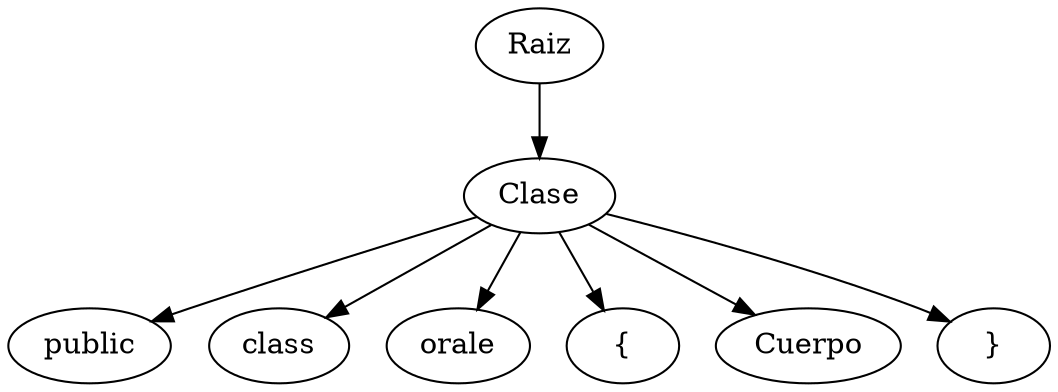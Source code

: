 digraph Arbol{
"raiz" [label = "Raiz"]
"clase0"[label = "Clase"]
"raiz" -> "clase0"
"tk_public11" [label = "public"]
clase0 -> "tk_public11"
"tk_class18" [label = "class"]
clase0 -> "tk_class18"
"tk_identificador114" [label = "orale"]
clase0 -> "tk_identificador114"
"tk_llaveA119" [label = "{"]
clase0 -> "tk_llaveA119"
"CuerpoClase1" [label = "Cuerpo"]
"clase0" -> "CuerpoClase1"
"tk_llaveC120" [label = "}"]
clase0 -> "tk_llaveC120"
}